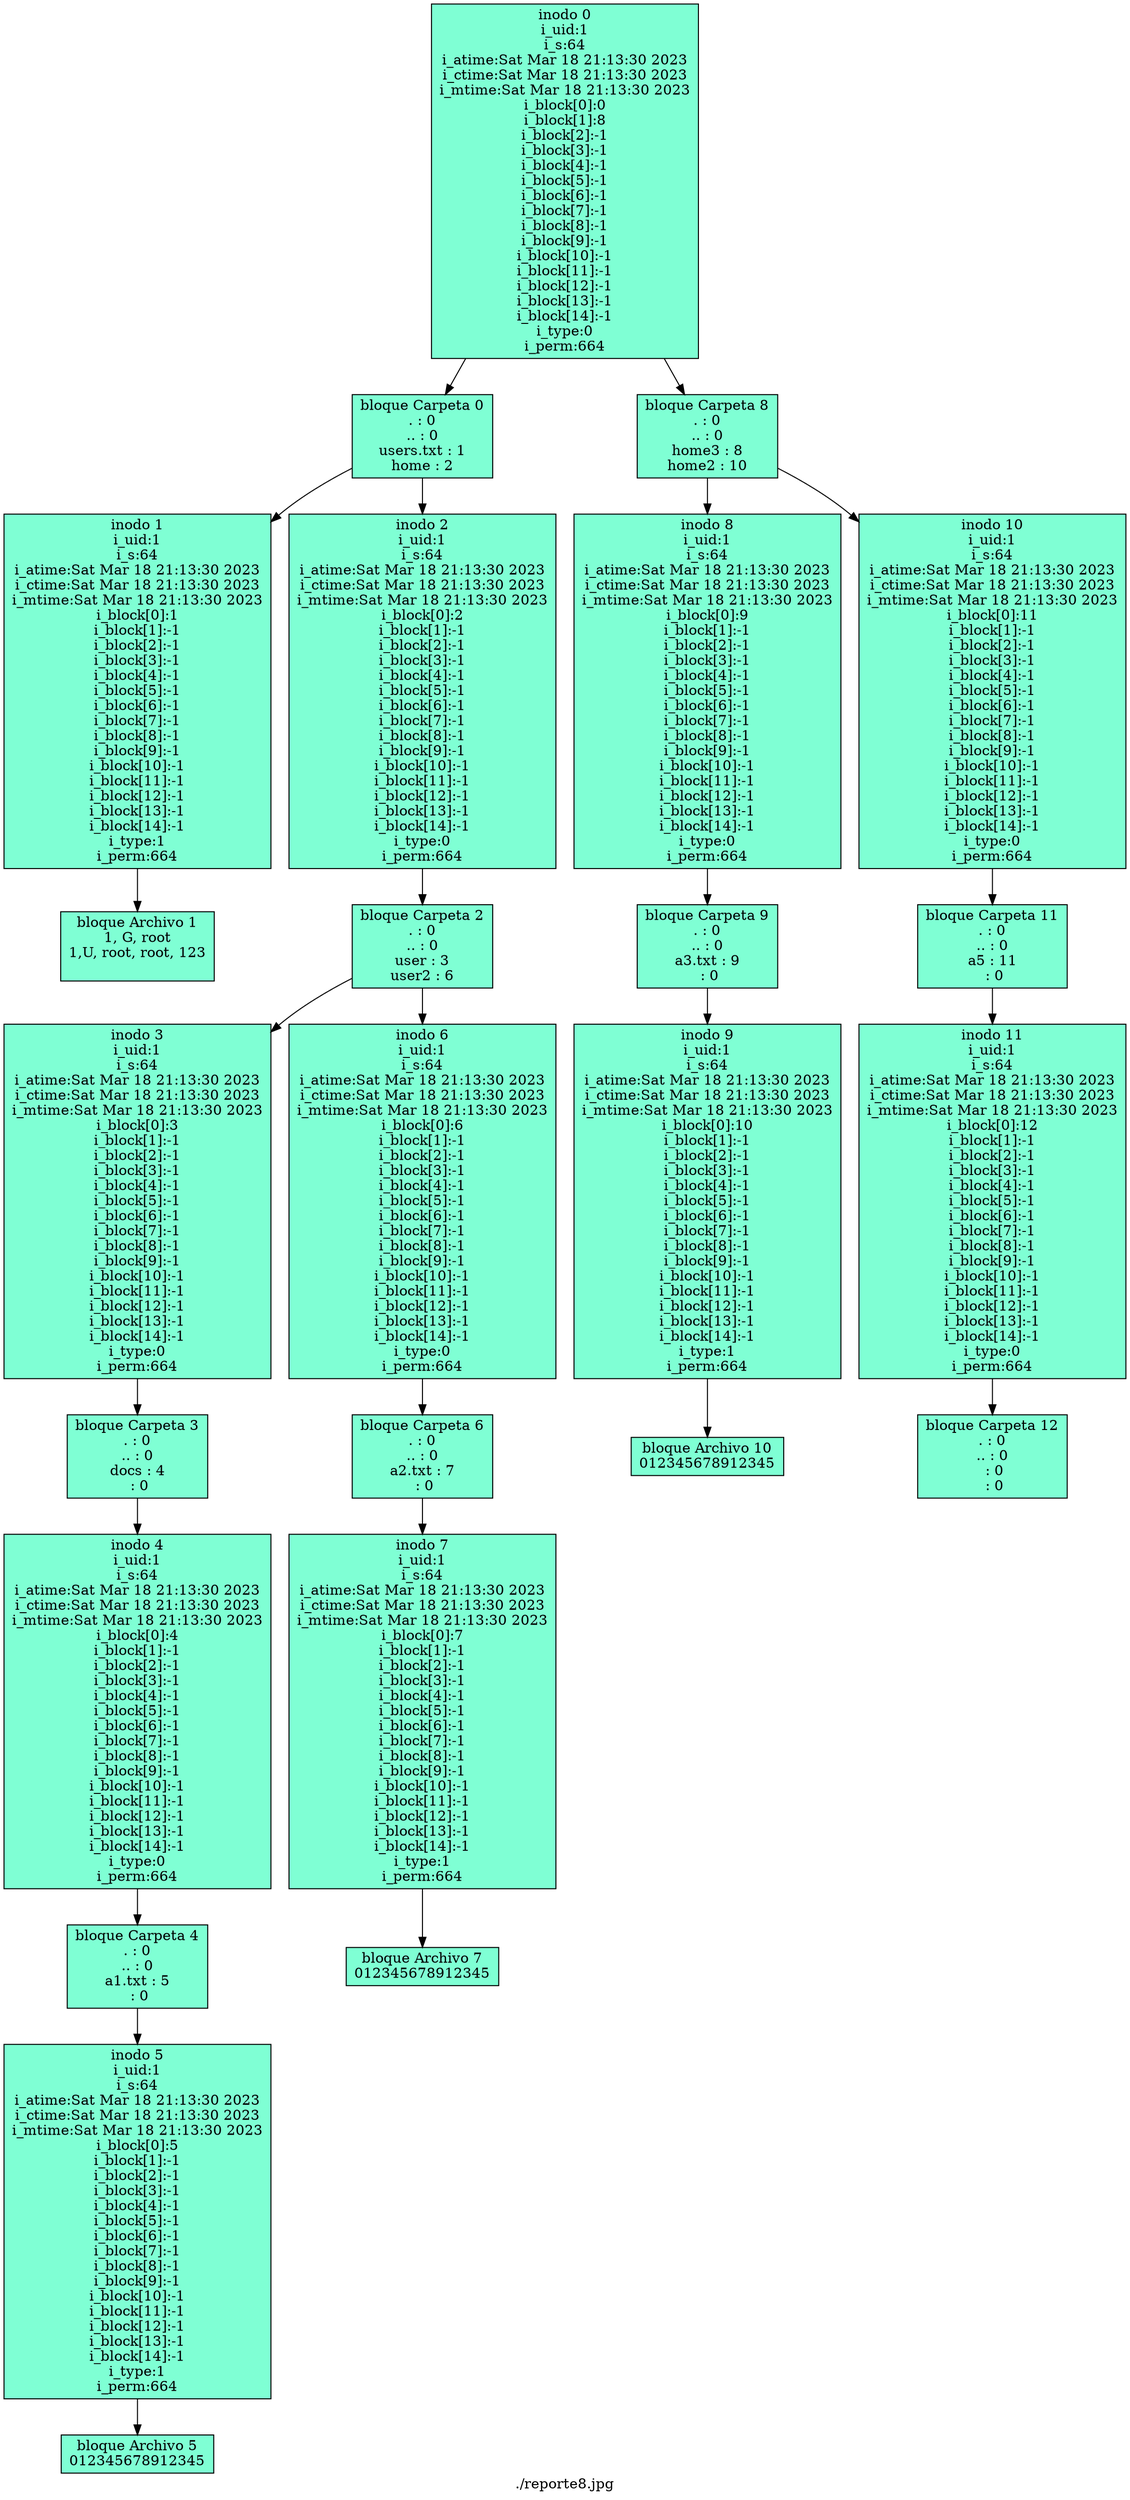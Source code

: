 digraph G {
 label="./reporte8.jpg"
node [shape=box fillcolor="aquamarine" style="filled"]
nodeI0[label="inodo 0\ni_uid:1\ni_s:64\ni_atime:Sat Mar 18 21:13:30 2023
i_ctime:Sat Mar 18 21:13:30 2023
i_mtime:Sat Mar 18 21:13:30 2023
i_block[0]:0\ni_block[1]:8\ni_block[2]:-1\ni_block[3]:-1\ni_block[4]:-1\ni_block[5]:-1\ni_block[6]:-1\ni_block[7]:-1\ni_block[8]:-1\ni_block[9]:-1\ni_block[10]:-1\ni_block[11]:-1\ni_block[12]:-1\ni_block[13]:-1\ni_block[14]:-1\ni_type:0\ni_perm:664"];
nodeI0-> nodeB0
nodeI0-> nodeB8
nodeB0[label="bloque Carpeta 0\n. : 0\n.. : 0\nusers.txt : 1\nhome : 2\n"];
nodeB0-> nodeI1;
nodeB0-> nodeI2;
nodeB8[label="bloque Carpeta 8\n. : 0\n.. : 0\nhome3 : 8\nhome2 : 10\n"];
nodeB8-> nodeI8;
nodeB8-> nodeI10;

nodeI1[label="inodo 1\ni_uid:1\ni_s:64\ni_atime:Sat Mar 18 21:13:30 2023
i_ctime:Sat Mar 18 21:13:30 2023
i_mtime:Sat Mar 18 21:13:30 2023
i_block[0]:1\ni_block[1]:-1\ni_block[2]:-1\ni_block[3]:-1\ni_block[4]:-1\ni_block[5]:-1\ni_block[6]:-1\ni_block[7]:-1\ni_block[8]:-1\ni_block[9]:-1\ni_block[10]:-1\ni_block[11]:-1\ni_block[12]:-1\ni_block[13]:-1\ni_block[14]:-1\ni_type:1\ni_perm:664"];
nodeI1-> nodeB1
nodeB1[label="bloque Archivo 1\n1, G, root
1,U, root, root, 123
\n"];

nodeI2[label="inodo 2\ni_uid:1\ni_s:64\ni_atime:Sat Mar 18 21:13:30 2023
i_ctime:Sat Mar 18 21:13:30 2023
i_mtime:Sat Mar 18 21:13:30 2023
i_block[0]:2\ni_block[1]:-1\ni_block[2]:-1\ni_block[3]:-1\ni_block[4]:-1\ni_block[5]:-1\ni_block[6]:-1\ni_block[7]:-1\ni_block[8]:-1\ni_block[9]:-1\ni_block[10]:-1\ni_block[11]:-1\ni_block[12]:-1\ni_block[13]:-1\ni_block[14]:-1\ni_type:0\ni_perm:664"];
nodeI2-> nodeB2
nodeB2[label="bloque Carpeta 2\n. : 0\n.. : 0\nuser : 3\nuser2 : 6\n"];
nodeB2-> nodeI3;
nodeB2-> nodeI6;

nodeI3[label="inodo 3\ni_uid:1\ni_s:64\ni_atime:Sat Mar 18 21:13:30 2023
i_ctime:Sat Mar 18 21:13:30 2023
i_mtime:Sat Mar 18 21:13:30 2023
i_block[0]:3\ni_block[1]:-1\ni_block[2]:-1\ni_block[3]:-1\ni_block[4]:-1\ni_block[5]:-1\ni_block[6]:-1\ni_block[7]:-1\ni_block[8]:-1\ni_block[9]:-1\ni_block[10]:-1\ni_block[11]:-1\ni_block[12]:-1\ni_block[13]:-1\ni_block[14]:-1\ni_type:0\ni_perm:664"];
nodeI3-> nodeB3
nodeB3[label="bloque Carpeta 3\n. : 0\n.. : 0\ndocs : 4\n : 0\n"];
nodeB3-> nodeI4;

nodeI4[label="inodo 4\ni_uid:1\ni_s:64\ni_atime:Sat Mar 18 21:13:30 2023
i_ctime:Sat Mar 18 21:13:30 2023
i_mtime:Sat Mar 18 21:13:30 2023
i_block[0]:4\ni_block[1]:-1\ni_block[2]:-1\ni_block[3]:-1\ni_block[4]:-1\ni_block[5]:-1\ni_block[6]:-1\ni_block[7]:-1\ni_block[8]:-1\ni_block[9]:-1\ni_block[10]:-1\ni_block[11]:-1\ni_block[12]:-1\ni_block[13]:-1\ni_block[14]:-1\ni_type:0\ni_perm:664"];
nodeI4-> nodeB4
nodeB4[label="bloque Carpeta 4\n. : 0\n.. : 0\na1.txt : 5\n : 0\n"];
nodeB4-> nodeI5;

nodeI5[label="inodo 5\ni_uid:1\ni_s:64\ni_atime:Sat Mar 18 21:13:30 2023
i_ctime:Sat Mar 18 21:13:30 2023
i_mtime:Sat Mar 18 21:13:30 2023
i_block[0]:5\ni_block[1]:-1\ni_block[2]:-1\ni_block[3]:-1\ni_block[4]:-1\ni_block[5]:-1\ni_block[6]:-1\ni_block[7]:-1\ni_block[8]:-1\ni_block[9]:-1\ni_block[10]:-1\ni_block[11]:-1\ni_block[12]:-1\ni_block[13]:-1\ni_block[14]:-1\ni_type:1\ni_perm:664"];
nodeI5-> nodeB5
nodeB5[label="bloque Archivo 5\n012345678912345\n"];

nodeI6[label="inodo 6\ni_uid:1\ni_s:64\ni_atime:Sat Mar 18 21:13:30 2023
i_ctime:Sat Mar 18 21:13:30 2023
i_mtime:Sat Mar 18 21:13:30 2023
i_block[0]:6\ni_block[1]:-1\ni_block[2]:-1\ni_block[3]:-1\ni_block[4]:-1\ni_block[5]:-1\ni_block[6]:-1\ni_block[7]:-1\ni_block[8]:-1\ni_block[9]:-1\ni_block[10]:-1\ni_block[11]:-1\ni_block[12]:-1\ni_block[13]:-1\ni_block[14]:-1\ni_type:0\ni_perm:664"];
nodeI6-> nodeB6
nodeB6[label="bloque Carpeta 6\n. : 0\n.. : 0\na2.txt : 7\n : 0\n"];
nodeB6-> nodeI7;

nodeI7[label="inodo 7\ni_uid:1\ni_s:64\ni_atime:Sat Mar 18 21:13:30 2023
i_ctime:Sat Mar 18 21:13:30 2023
i_mtime:Sat Mar 18 21:13:30 2023
i_block[0]:7\ni_block[1]:-1\ni_block[2]:-1\ni_block[3]:-1\ni_block[4]:-1\ni_block[5]:-1\ni_block[6]:-1\ni_block[7]:-1\ni_block[8]:-1\ni_block[9]:-1\ni_block[10]:-1\ni_block[11]:-1\ni_block[12]:-1\ni_block[13]:-1\ni_block[14]:-1\ni_type:1\ni_perm:664"];
nodeI7-> nodeB7
nodeB7[label="bloque Archivo 7\n012345678912345\n"];

nodeI8[label="inodo 8\ni_uid:1\ni_s:64\ni_atime:Sat Mar 18 21:13:30 2023
i_ctime:Sat Mar 18 21:13:30 2023
i_mtime:Sat Mar 18 21:13:30 2023
i_block[0]:9\ni_block[1]:-1\ni_block[2]:-1\ni_block[3]:-1\ni_block[4]:-1\ni_block[5]:-1\ni_block[6]:-1\ni_block[7]:-1\ni_block[8]:-1\ni_block[9]:-1\ni_block[10]:-1\ni_block[11]:-1\ni_block[12]:-1\ni_block[13]:-1\ni_block[14]:-1\ni_type:0\ni_perm:664"];
nodeI8-> nodeB9
nodeB9[label="bloque Carpeta 9\n. : 0\n.. : 0\na3.txt : 9\n : 0\n"];
nodeB9-> nodeI9;

nodeI9[label="inodo 9\ni_uid:1\ni_s:64\ni_atime:Sat Mar 18 21:13:30 2023
i_ctime:Sat Mar 18 21:13:30 2023
i_mtime:Sat Mar 18 21:13:30 2023
i_block[0]:10\ni_block[1]:-1\ni_block[2]:-1\ni_block[3]:-1\ni_block[4]:-1\ni_block[5]:-1\ni_block[6]:-1\ni_block[7]:-1\ni_block[8]:-1\ni_block[9]:-1\ni_block[10]:-1\ni_block[11]:-1\ni_block[12]:-1\ni_block[13]:-1\ni_block[14]:-1\ni_type:1\ni_perm:664"];
nodeI9-> nodeB10
nodeB10[label="bloque Archivo 10\n012345678912345\n"];

nodeI10[label="inodo 10\ni_uid:1\ni_s:64\ni_atime:Sat Mar 18 21:13:30 2023
i_ctime:Sat Mar 18 21:13:30 2023
i_mtime:Sat Mar 18 21:13:30 2023
i_block[0]:11\ni_block[1]:-1\ni_block[2]:-1\ni_block[3]:-1\ni_block[4]:-1\ni_block[5]:-1\ni_block[6]:-1\ni_block[7]:-1\ni_block[8]:-1\ni_block[9]:-1\ni_block[10]:-1\ni_block[11]:-1\ni_block[12]:-1\ni_block[13]:-1\ni_block[14]:-1\ni_type:0\ni_perm:664"];
nodeI10-> nodeB11
nodeB11[label="bloque Carpeta 11\n. : 0\n.. : 0\na5 : 11\n : 0\n"];
nodeB11-> nodeI11;

nodeI11[label="inodo 11\ni_uid:1\ni_s:64\ni_atime:Sat Mar 18 21:13:30 2023
i_ctime:Sat Mar 18 21:13:30 2023
i_mtime:Sat Mar 18 21:13:30 2023
i_block[0]:12\ni_block[1]:-1\ni_block[2]:-1\ni_block[3]:-1\ni_block[4]:-1\ni_block[5]:-1\ni_block[6]:-1\ni_block[7]:-1\ni_block[8]:-1\ni_block[9]:-1\ni_block[10]:-1\ni_block[11]:-1\ni_block[12]:-1\ni_block[13]:-1\ni_block[14]:-1\ni_type:0\ni_perm:664"];
nodeI11-> nodeB12
nodeB12[label="bloque Carpeta 12\n. : 0\n.. : 0\n : 0\n : 0\n"];

}

